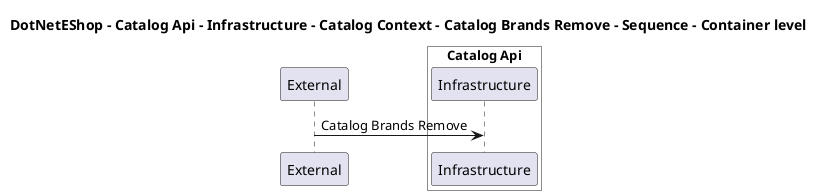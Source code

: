 @startuml

title DotNetEShop - Catalog Api - Infrastructure - Catalog Context - Catalog Brands Remove - Sequence - Container level

participant "External" as C4InterFlow.SoftwareSystems.ExternalSystem

box "Catalog Api" #White
    participant "Infrastructure" as DotNetEShop.SoftwareSystems.CatalogApi.Containers.Infrastructure
end box


C4InterFlow.SoftwareSystems.ExternalSystem -> DotNetEShop.SoftwareSystems.CatalogApi.Containers.Infrastructure : Catalog Brands Remove


@enduml
